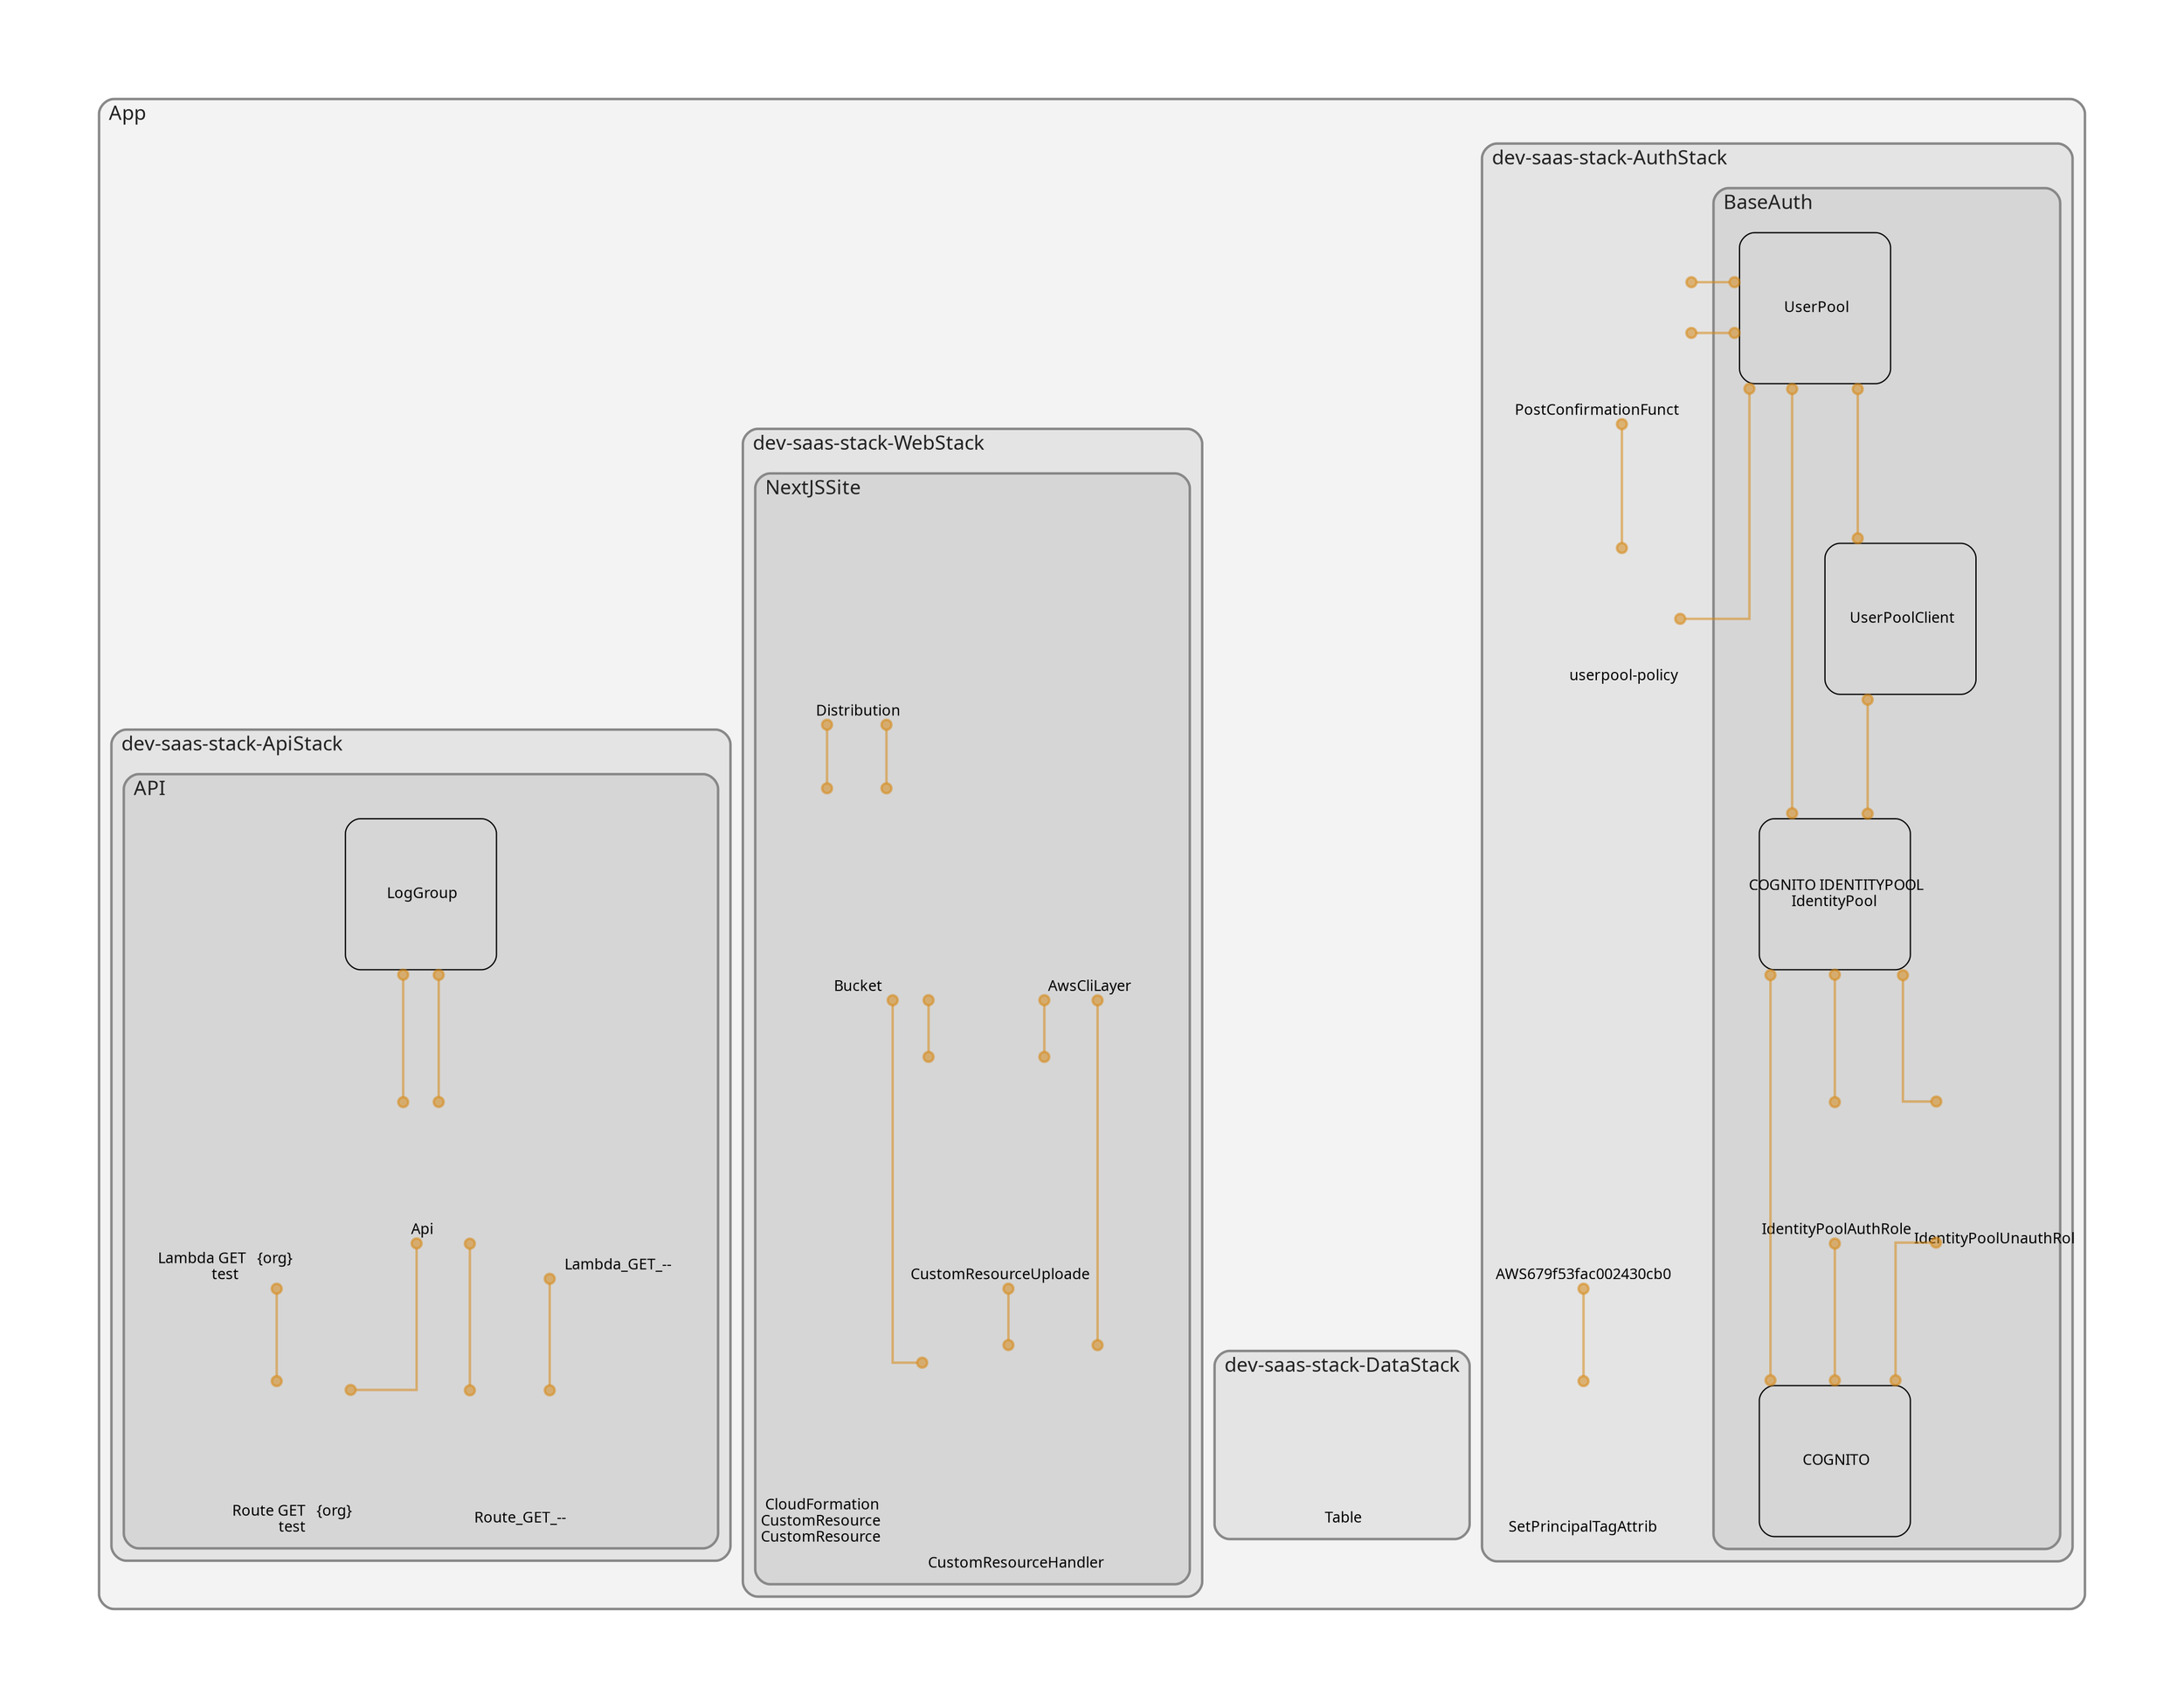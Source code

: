 digraph "Diagram" {
  splines = "ortho";
  pad = "1.0";
  nodesep = "0.60";
  ranksep = "0.75";
  fontname = "Sans-Serif";
  fontsize = "15";
  dpi = "200";
  rankdir = "BT";
  compound = "true";
  fontcolor = "#222222";
  edge [
    color = "#D5871488",
    penwidth = 2,
    arrowhead = "dot",
    arrowtail = "dot",
  ];
  node [
    shape = "box",
    style = "rounded",
    fixedsize = true,
    width = 1.7,
    height = 1.7,
    labelloc = "c",
    imagescale = true,
    fontname = "Sans-Serif",
    fontsize = 8,
    margin = 8,
  ];
  subgraph "App" {
    subgraph "cluster-SubGraph.App" {
      graph [
        label = "App",
        labelloc = "b",
        labeljust = "l",
        margin = "10",
        fontsize = "16",
        penwidth = "2",
        pencolor = "#888888",
        style = "filled,rounded",
        fillcolor = "#f3f3f3",
      ];
      subgraph "cluster-SubGraph.dev-saas-stack-AuthStack" {
        graph [
          label = "dev-saas-stack-AuthStack",
          labelloc = "b",
          labeljust = "l",
          margin = "10",
          fontsize = "16",
          penwidth = "2",
          pencolor = "#888888",
          style = "filled,rounded",
          fillcolor = "#e4e4e4",
        ];
        "dev-saas-stack-AuthStack/PostConfirmationFunction" [
          label = "\nPostConfirmationFunct",
          fontsize = 12,
          image = "/home/simon/code/stacks/saas-stack/node_modules/cdk-dia/icons/aws/Service/Arch_Compute/64/Arch_AWS-Lambda_64@5x.png",
          imagescale = "true",
          imagepos = "tc",
          penwidth = "0",
          shape = "node",
          fixedsize = "true",
          labelloc = "b",
          width = 2,
          height = 2.4819999999999998,
        ];
        "dev-saas-stack-AuthStack/userpool-policy" [
          label = " userpool-policy",
          fontsize = 12,
          image = "/home/simon/code/stacks/saas-stack/node_modules/cdk-dia/icons/aws/Service/Arch_Security-Identity-Compliance/64/Arch_AWS-Identity-and-Access-Management_64@5x.png",
          imagescale = "true",
          imagepos = "tc",
          penwidth = "0",
          shape = "node",
          fixedsize = "true",
          labelloc = "b",
          width = 1.2,
          height = 1.466,
        ];
        "dev-saas-stack-AuthStack/AWS679f53fac002430cb0da5b7982bd2287" [
          label = "\nAWS679f53fac002430cb0",
          fontsize = 12,
          image = "/home/simon/code/stacks/saas-stack/node_modules/cdk-dia/icons/aws/Service/Arch_Compute/64/Arch_AWS-Lambda_64@5x.png",
          imagescale = "true",
          imagepos = "tc",
          penwidth = "0",
          shape = "node",
          fixedsize = "true",
          labelloc = "b",
          width = 2,
          height = 2.4819999999999998,
        ];
        "dev-saas-stack-AuthStack/MultiTenancyCognitoConfig/SetPrincipalTagAttributeMapCognito" [
          label = "\nSetPrincipalTagAttrib",
          fontsize = 12,
          image = "/home/simon/code/stacks/saas-stack/node_modules/cdk-dia/icons/aws/Service/Arch_Management-Governance/64/Arch_AWS-CloudFormation_64@5x.png",
          imagescale = "true",
          imagepos = "tc",
          penwidth = "0",
          shape = "node",
          fixedsize = "true",
          labelloc = "b",
          width = 1.2,
          height = 1.682,
        ];
        subgraph "cluster-SubGraph.BaseAuth" {
          graph [
            label = "BaseAuth",
            labelloc = "b",
            labeljust = "l",
            margin = "10",
            fontsize = "16",
            penwidth = "2",
            pencolor = "#888888",
            style = "filled,rounded",
            fillcolor = "#d6d6d6",
          ];
          "dev-saas-stack-AuthStack/BaseAuth/UserPool" [
            label = " UserPool",
            fontsize = 12,
          ];
          "dev-saas-stack-AuthStack/BaseAuth/UserPoolClient" [
            label = " UserPoolClient",
            fontsize = 12,
          ];
          "dev-saas-stack-AuthStack/BaseAuth/IdentityPool" [
            label = " COGNITO IDENTITYPOOL\nIdentityPool",
            fontsize = 12,
          ];
          "dev-saas-stack-AuthStack/BaseAuth/IdentityPoolAuthRole" [
            label = " IdentityPoolAuthRole",
            fontsize = 12,
            image = "/home/simon/code/stacks/saas-stack/node_modules/cdk-dia/icons/aws/Service/Arch_Security-Identity-Compliance/64/Arch_AWS-Identity-and-Access-Management_64@5x.png",
            imagescale = "true",
            imagepos = "tc",
            penwidth = "0",
            shape = "node",
            fixedsize = "true",
            labelloc = "b",
            width = 1.2,
            height = 1.466,
          ];
          "dev-saas-stack-AuthStack/BaseAuth/IdentityPoolUnauthRole" [
            label = "\nIdentityPoolUnauthRol",
            fontsize = 12,
            image = "/home/simon/code/stacks/saas-stack/node_modules/cdk-dia/icons/aws/Service/Arch_Security-Identity-Compliance/64/Arch_AWS-Identity-and-Access-Management_64@5x.png",
            imagescale = "true",
            imagepos = "tc",
            penwidth = "0",
            shape = "node",
            fixedsize = "true",
            labelloc = "b",
            width = 1.2,
            height = 1.682,
          ];
          "dev-saas-stack-AuthStack/BaseAuth/IdentityPoolRoleAttachment" [
            label = " COGNITO",
            fontsize = 12,
          ];
        }
      }
      subgraph "cluster-SubGraph.dev-saas-stack-DataStack" {
        graph [
          label = "dev-saas-stack-DataStack",
          labelloc = "b",
          labeljust = "l",
          margin = "10",
          fontsize = "16",
          penwidth = "2",
          pencolor = "#888888",
          style = "filled,rounded",
          fillcolor = "#e4e4e4",
        ];
        "dev-saas-stack-DataStack/DynamoDBTableResource/Table" [
          label = " Table",
          fontsize = 12,
          image = "/home/simon/code/stacks/saas-stack/node_modules/cdk-dia/icons/aws/Service/Arch_Database/64/Arch_Amazon-DynamoDB_64@5x.png",
          imagescale = "true",
          imagepos = "tc",
          penwidth = "0",
          shape = "node",
          fixedsize = "true",
          labelloc = "b",
          width = 1.2,
          height = 1.466,
        ];
      }
      subgraph "cluster-SubGraph.dev-saas-stack-WebStack" {
        graph [
          label = "dev-saas-stack-WebStack",
          labelloc = "b",
          labeljust = "l",
          margin = "10",
          fontsize = "16",
          penwidth = "2",
          pencolor = "#888888",
          style = "filled,rounded",
          fillcolor = "#e4e4e4",
        ];
        subgraph "cluster-SubGraph.NextJSSite" {
          graph [
            label = "NextJSSite",
            labelloc = "b",
            labeljust = "l",
            margin = "10",
            fontsize = "16",
            penwidth = "2",
            pencolor = "#888888",
            style = "filled,rounded",
            fillcolor = "#d6d6d6",
          ];
          "dev-saas-stack-WebStack/NextJSSite/Bucket" [
            label = " Bucket",
            fontsize = 12,
            image = "/home/simon/code/stacks/saas-stack/node_modules/cdk-dia/icons/aws/Service/Arch_Storage/64/Arch_Amazon-S3-Standard_64@5x.png",
            imagescale = "true",
            imagepos = "tc",
            penwidth = "0",
            shape = "node",
            fixedsize = "true",
            labelloc = "b",
            width = 2,
            height = 2.266,
          ];
          "dev-saas-stack-WebStack/NextJSSite/AwsCliLayer" [
            label = " AwsCliLayer",
            fontsize = 12,
            image = "/home/simon/code/stacks/saas-stack/node_modules/cdk-dia/icons/aws/Service/Arch_Compute/64/Arch_AWS-Lambda_64@5x.png",
            imagescale = "true",
            imagepos = "tc",
            penwidth = "0",
            shape = "node",
            fixedsize = "true",
            labelloc = "b",
            width = 2,
            height = 2.266,
          ];
          "dev-saas-stack-WebStack/NextJSSite/CustomResourceUploader" [
            label = "\nCustomResourceUploade",
            fontsize = 12,
            image = "/home/simon/code/stacks/saas-stack/node_modules/cdk-dia/icons/aws/Service/Arch_Compute/64/Arch_AWS-Lambda_64@5x.png",
            imagescale = "true",
            imagepos = "tc",
            penwidth = "0",
            shape = "node",
            fixedsize = "true",
            labelloc = "b",
            width = 2,
            height = 2.4819999999999998,
          ];
          "dev-saas-stack-WebStack/NextJSSite/CustomResourceHandler" [
            label = "\nCustomResourceHandler",
            fontsize = 12,
            image = "/home/simon/code/stacks/saas-stack/node_modules/cdk-dia/icons/aws/Service/Arch_Compute/64/Arch_AWS-Lambda_64@5x.png",
            imagescale = "true",
            imagepos = "tc",
            penwidth = "0",
            shape = "node",
            fixedsize = "true",
            labelloc = "b",
            width = 2,
            height = 2.4819999999999998,
          ];
          "dev-saas-stack-WebStack/NextJSSite/Distribution" [
            label = " Distribution",
            fontsize = 12,
            image = "/home/simon/code/stacks/saas-stack/node_modules/cdk-dia/icons/aws/Service/Arch_Networking-Content/64/Arch_Amazon-CloudFront_64@5x.png",
            imagescale = "true",
            imagepos = "tc",
            penwidth = "0",
            shape = "node",
            fixedsize = "true",
            labelloc = "b",
            width = 2,
            height = 2.266,
          ];
          "dev-saas-stack-WebStack/NextJSSite/CustomResource" [
            label = " CloudFormation\nCustomResource\nCustomResource",
            fontsize = 12,
            image = "/home/simon/code/stacks/saas-stack/node_modules/cdk-dia/icons/aws/Service/Arch_Management-Governance/64/Arch_AWS-CloudFormation_64@5x.png",
            imagescale = "true",
            imagepos = "tc",
            penwidth = "0",
            shape = "node",
            fixedsize = "true",
            labelloc = "b",
            width = 1.2,
            height = 1.898,
          ];
        }
      }
      subgraph "cluster-SubGraph.dev-saas-stack-ApiStack" {
        graph [
          label = "dev-saas-stack-ApiStack",
          labelloc = "b",
          labeljust = "l",
          margin = "10",
          fontsize = "16",
          penwidth = "2",
          pencolor = "#888888",
          style = "filled,rounded",
          fillcolor = "#e4e4e4",
        ];
        subgraph "cluster-SubGraph.API" {
          graph [
            label = "API",
            labelloc = "b",
            labeljust = "l",
            margin = "10",
            fontsize = "16",
            penwidth = "2",
            pencolor = "#888888",
            style = "filled,rounded",
            fillcolor = "#d6d6d6",
          ];
          "dev-saas-stack-ApiStack/API/Api" [
            label = " Api",
            fontsize = 12,
            image = "/home/simon/code/stacks/saas-stack/node_modules/cdk-dia/icons/aws/Service/Arch_Networking-Content/64/Arch_Amazon-API-Gateway_64@5x.png",
            imagescale = "true",
            imagepos = "tc",
            penwidth = "0",
            shape = "node",
            fixedsize = "true",
            labelloc = "b",
            width = 1.2,
            height = 1.466,
          ];
          "dev-saas-stack-ApiStack/API/LogGroup" [
            label = " LogGroup",
            fontsize = 12,
          ];
          "dev-saas-stack-ApiStack/API/Lambda_GET_--" [
            label = " Lambda_GET_--",
            fontsize = 12,
            image = "/home/simon/code/stacks/saas-stack/node_modules/cdk-dia/icons/aws/Service/Arch_Compute/64/Arch_AWS-Lambda_64@5x.png",
            imagescale = "true",
            imagepos = "tc",
            penwidth = "0",
            shape = "node",
            fixedsize = "true",
            labelloc = "b",
            width = 2,
            height = 2.266,
          ];
          "dev-saas-stack-ApiStack/API/Route_GET_--" [
            label = " Route_GET_--",
            fontsize = 12,
            image = "/home/simon/code/stacks/saas-stack/node_modules/cdk-dia/icons/aws/Service/Arch_Networking-Content/64/Arch_Amazon-API-Gateway_64@5x.png",
            imagescale = "true",
            imagepos = "tc",
            penwidth = "0",
            shape = "node",
            fixedsize = "true",
            labelloc = "b",
            width = 1.2,
            height = 1.466,
          ];
          "dev-saas-stack-ApiStack/API/Lambda_GET_--{org}--test" [
            label = " Lambda GET   {org} \ntest",
            fontsize = 12,
            image = "/home/simon/code/stacks/saas-stack/node_modules/cdk-dia/icons/aws/Service/Arch_Compute/64/Arch_AWS-Lambda_64@5x.png",
            imagescale = "true",
            imagepos = "tc",
            penwidth = "0",
            shape = "node",
            fixedsize = "true",
            labelloc = "b",
            width = 2,
            height = 2.4819999999999998,
          ];
          "dev-saas-stack-ApiStack/API/Route_GET_--{org}--test" [
            label = " Route GET   {org} \ntest",
            fontsize = 12,
            image = "/home/simon/code/stacks/saas-stack/node_modules/cdk-dia/icons/aws/Service/Arch_Networking-Content/64/Arch_Amazon-API-Gateway_64@5x.png",
            imagescale = "true",
            imagepos = "tc",
            penwidth = "0",
            shape = "node",
            fixedsize = "true",
            labelloc = "b",
            width = 1.2,
            height = 1.682,
          ];
        }
      }
    }
  }
  "dev-saas-stack-AuthStack/BaseAuth/UserPool" -> "dev-saas-stack-AuthStack/PostConfirmationFunction" [
    dir = "both",
  ];
  "dev-saas-stack-AuthStack/BaseAuth/UserPoolClient" -> "dev-saas-stack-AuthStack/BaseAuth/UserPool" [
    dir = "both",
  ];
  "dev-saas-stack-AuthStack/BaseAuth/IdentityPool" -> "dev-saas-stack-AuthStack/BaseAuth/UserPool" [
    dir = "both",
  ];
  "dev-saas-stack-AuthStack/BaseAuth/IdentityPool" -> "dev-saas-stack-AuthStack/BaseAuth/UserPoolClient" [
    dir = "both",
  ];
  "dev-saas-stack-AuthStack/BaseAuth/IdentityPoolAuthRole" -> "dev-saas-stack-AuthStack/BaseAuth/IdentityPool" [
    dir = "both",
  ];
  "dev-saas-stack-AuthStack/BaseAuth/IdentityPoolUnauthRole" -> "dev-saas-stack-AuthStack/BaseAuth/IdentityPool" [
    dir = "both",
  ];
  "dev-saas-stack-AuthStack/BaseAuth/IdentityPoolRoleAttachment" -> "dev-saas-stack-AuthStack/BaseAuth/IdentityPool" [
    dir = "both",
  ];
  "dev-saas-stack-AuthStack/BaseAuth/IdentityPoolRoleAttachment" -> "dev-saas-stack-AuthStack/BaseAuth/IdentityPoolAuthRole" [
    dir = "both",
  ];
  "dev-saas-stack-AuthStack/BaseAuth/IdentityPoolRoleAttachment" -> "dev-saas-stack-AuthStack/BaseAuth/IdentityPoolUnauthRole" [
    dir = "both",
  ];
  "dev-saas-stack-AuthStack/PostConfirmationFunction" -> "dev-saas-stack-AuthStack/BaseAuth/UserPool" [
    dir = "both",
  ];
  "dev-saas-stack-AuthStack/userpool-policy" -> "dev-saas-stack-AuthStack/BaseAuth/UserPool" [
    dir = "both",
  ];
  "dev-saas-stack-AuthStack/userpool-policy" -> "dev-saas-stack-AuthStack/PostConfirmationFunction" [
    dir = "both",
  ];
  "dev-saas-stack-AuthStack/MultiTenancyCognitoConfig/SetPrincipalTagAttributeMapCognito" -> "dev-saas-stack-AuthStack/AWS679f53fac002430cb0da5b7982bd2287" [
    dir = "both",
  ];
  "dev-saas-stack-WebStack/NextJSSite/Bucket" -> "dev-saas-stack-WebStack/NextJSSite/Distribution" [
    dir = "both",
  ];
  "dev-saas-stack-WebStack/NextJSSite/CustomResourceUploader" -> "dev-saas-stack-WebStack/NextJSSite/Bucket" [
    dir = "both",
  ];
  "dev-saas-stack-WebStack/NextJSSite/CustomResourceUploader" -> "dev-saas-stack-WebStack/NextJSSite/AwsCliLayer" [
    dir = "both",
  ];
  "dev-saas-stack-WebStack/NextJSSite/CustomResourceHandler" -> "dev-saas-stack-WebStack/NextJSSite/Bucket" [
    dir = "both",
  ];
  "dev-saas-stack-WebStack/NextJSSite/CustomResourceHandler" -> "dev-saas-stack-WebStack/NextJSSite/CustomResourceUploader" [
    dir = "both",
  ];
  "dev-saas-stack-WebStack/NextJSSite/CustomResourceHandler" -> "dev-saas-stack-WebStack/NextJSSite/AwsCliLayer" [
    dir = "both",
  ];
  "dev-saas-stack-WebStack/NextJSSite/Distribution" -> "dev-saas-stack-WebStack/NextJSSite/Bucket" [
    dir = "both",
  ];
  "dev-saas-stack-ApiStack/API/Api" -> "dev-saas-stack-ApiStack/API/LogGroup" [
    dir = "both",
  ];
  "dev-saas-stack-ApiStack/API/LogGroup" -> "dev-saas-stack-ApiStack/API/Api" [
    dir = "both",
  ];
  "dev-saas-stack-ApiStack/API/Route_GET_--" -> "dev-saas-stack-ApiStack/API/Api" [
    dir = "both",
  ];
  "dev-saas-stack-ApiStack/API/Route_GET_--" -> "dev-saas-stack-ApiStack/API/Lambda_GET_--" [
    dir = "both",
  ];
  "dev-saas-stack-ApiStack/API/Route_GET_--{org}--test" -> "dev-saas-stack-ApiStack/API/Api" [
    dir = "both",
  ];
  "dev-saas-stack-ApiStack/API/Route_GET_--{org}--test" -> "dev-saas-stack-ApiStack/API/Lambda_GET_--{org}--test" [
    dir = "both",
  ];
}